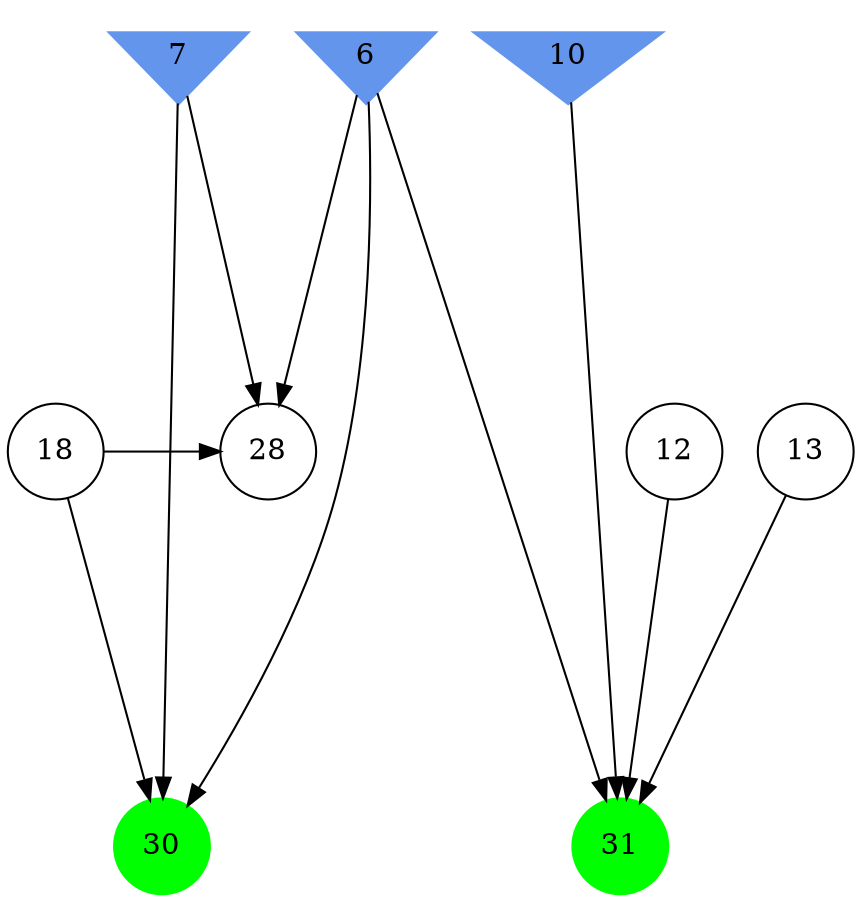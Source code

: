 digraph brain {
	ranksep=2.0;
	6 [shape=invtriangle,style=filled,color=cornflowerblue];
	7 [shape=invtriangle,style=filled,color=cornflowerblue];
	10 [shape=invtriangle,style=filled,color=cornflowerblue];
	12 [shape=circle,color=black];
	13 [shape=circle,color=black];
	18 [shape=circle,color=black];
	28 [shape=circle,color=black];
	30 [shape=circle,style=filled,color=green];
	31 [shape=circle,style=filled,color=green];
	6	->	31;
	10	->	31;
	13	->	31;
	12	->	31;
	6	->	28;
	6	->	30;
	18	->	28;
	18	->	30;
	7	->	28;
	7	->	30;
	{ rank=same; 6; 7; 10; }
	{ rank=same; 12; 13; 18; 28; }
	{ rank=same; 30; 31; }
}
